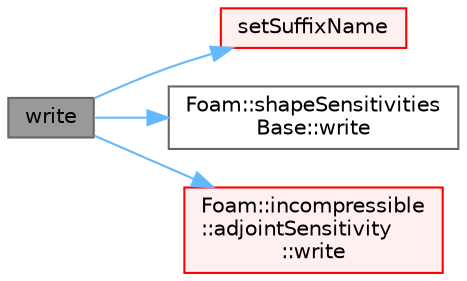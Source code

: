 digraph "write"
{
 // LATEX_PDF_SIZE
  bgcolor="transparent";
  edge [fontname=Helvetica,fontsize=10,labelfontname=Helvetica,labelfontsize=10];
  node [fontname=Helvetica,fontsize=10,shape=box,height=0.2,width=0.4];
  rankdir="LR";
  Node1 [id="Node000001",label="write",height=0.2,width=0.4,color="gray40", fillcolor="grey60", style="filled", fontcolor="black",tooltip=" "];
  Node1 -> Node2 [id="edge1_Node000001_Node000002",color="steelblue1",style="solid",tooltip=" "];
  Node2 [id="Node000002",label="setSuffixName",height=0.2,width=0.4,color="red", fillcolor="#FFF0F0", style="filled",URL="$classFoam_1_1incompressible_1_1sensitivitySurface.html#a620e2fde55a7ce3201bc6977f16cf98d",tooltip=" "];
  Node1 -> Node6 [id="edge2_Node000001_Node000006",color="steelblue1",style="solid",tooltip=" "];
  Node6 [id="Node000006",label="Foam::shapeSensitivities\lBase::write",height=0.2,width=0.4,color="grey40", fillcolor="white", style="filled",URL="$classFoam_1_1shapeSensitivitiesBase.html#aac759501cf6c7895a70eecbef0226ae1",tooltip=" "];
  Node1 -> Node7 [id="edge3_Node000001_Node000007",color="steelblue1",style="solid",tooltip=" "];
  Node7 [id="Node000007",label="Foam::incompressible\l::adjointSensitivity\l::write",height=0.2,width=0.4,color="red", fillcolor="#FFF0F0", style="filled",URL="$classFoam_1_1incompressible_1_1adjointSensitivity.html#a74aade235ae61d8d8caa27145351dbc0",tooltip=" "];
}
